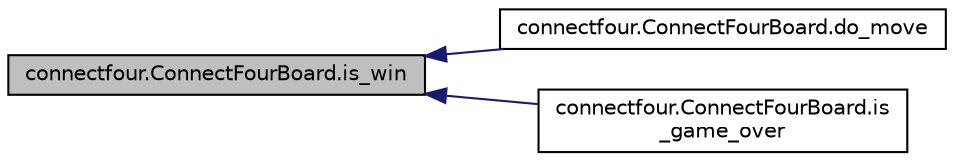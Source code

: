 digraph "connectfour.ConnectFourBoard.is_win"
{
  edge [fontname="Helvetica",fontsize="10",labelfontname="Helvetica",labelfontsize="10"];
  node [fontname="Helvetica",fontsize="10",shape=record];
  rankdir="LR";
  Node1 [label="connectfour.ConnectFourBoard.is_win",height=0.2,width=0.4,color="black", fillcolor="grey75", style="filled", fontcolor="black"];
  Node1 -> Node2 [dir="back",color="midnightblue",fontsize="10",style="solid",fontname="Helvetica"];
  Node2 [label="connectfour.ConnectFourBoard.do_move",height=0.2,width=0.4,color="black", fillcolor="white", style="filled",URL="$classconnectfour_1_1_connect_four_board.html#af8352dbf6f205a0ddfb6c642a166b43e"];
  Node1 -> Node3 [dir="back",color="midnightblue",fontsize="10",style="solid",fontname="Helvetica"];
  Node3 [label="connectfour.ConnectFourBoard.is\l_game_over",height=0.2,width=0.4,color="black", fillcolor="white", style="filled",URL="$classconnectfour_1_1_connect_four_board.html#a3dccbfa0b2b9e1cb64306964edf46776"];
}
